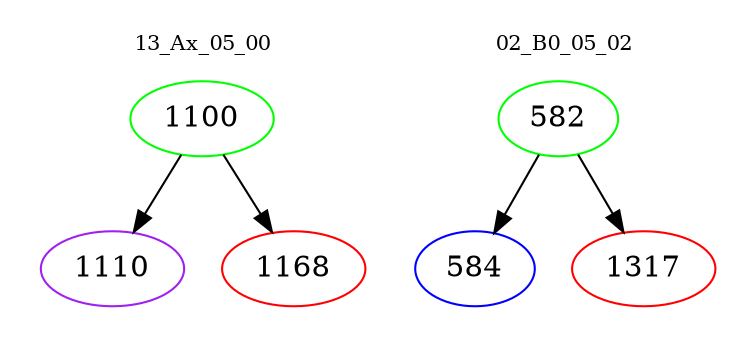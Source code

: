 digraph{
subgraph cluster_0 {
color = white
label = "13_Ax_05_00";
fontsize=10;
T0_1100 [label="1100", color="green"]
T0_1100 -> T0_1110 [color="black"]
T0_1110 [label="1110", color="purple"]
T0_1100 -> T0_1168 [color="black"]
T0_1168 [label="1168", color="red"]
}
subgraph cluster_1 {
color = white
label = "02_B0_05_02";
fontsize=10;
T1_582 [label="582", color="green"]
T1_582 -> T1_584 [color="black"]
T1_584 [label="584", color="blue"]
T1_582 -> T1_1317 [color="black"]
T1_1317 [label="1317", color="red"]
}
}
